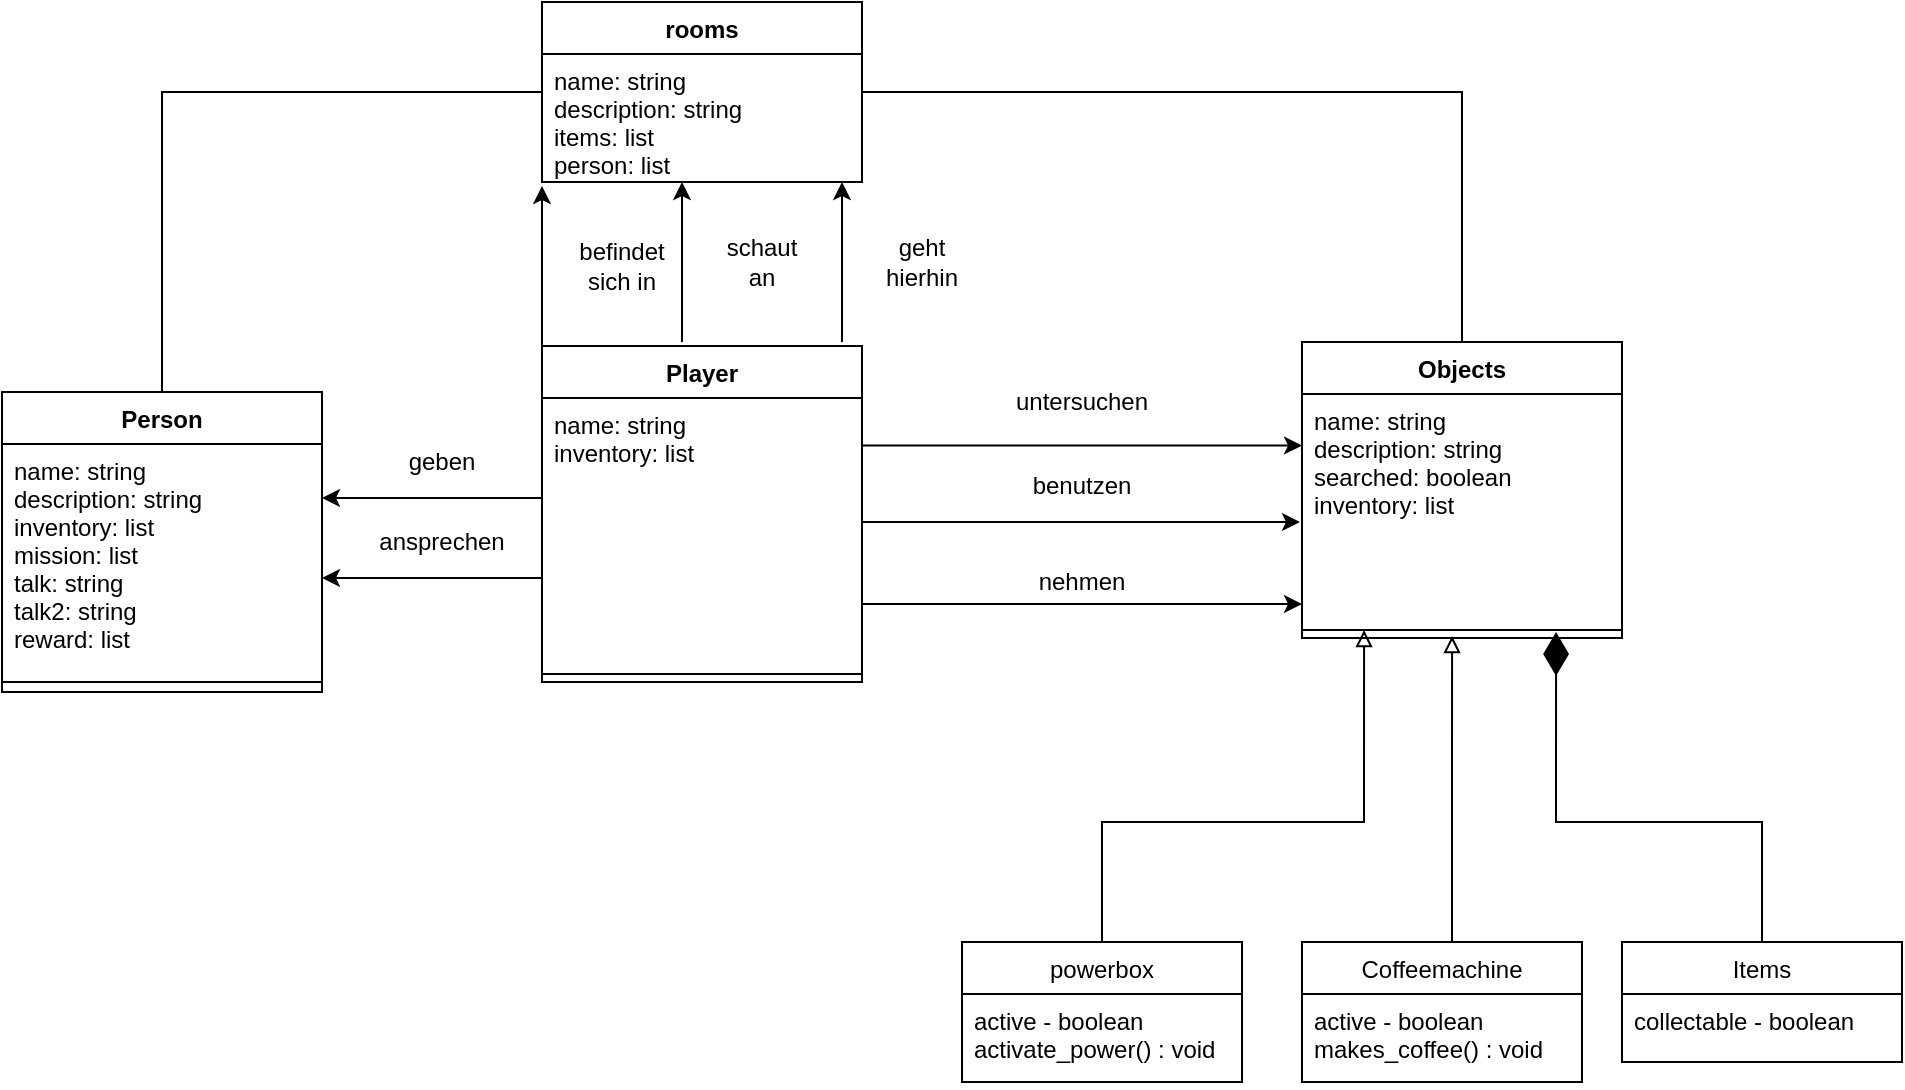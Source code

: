 <mxfile version="15.7.0" type="device"><diagram id="Bym4fQis7MIaf2PZ2h_j" name="Page-1"><mxGraphModel dx="2249" dy="1949" grid="1" gridSize="10" guides="1" tooltips="1" connect="1" arrows="1" fold="1" page="1" pageScale="1" pageWidth="827" pageHeight="1169" math="0" shadow="0"><root><mxCell id="0"/><mxCell id="1" parent="0"/><mxCell id="YmZw7PTwp0WAczeiB3NH-5" value="Person" style="swimlane;fontStyle=1;align=center;verticalAlign=top;childLayout=stackLayout;horizontal=1;startSize=26;horizontalStack=0;resizeParent=1;resizeParentMax=0;resizeLast=0;collapsible=1;marginBottom=0;" parent="1" vertex="1"><mxGeometry x="-160" y="65" width="160" height="150" as="geometry"/></mxCell><mxCell id="YmZw7PTwp0WAczeiB3NH-6" value="name: string&#xA;description: string&#xA;inventory: list&#xA;mission: list&#xA;talk: string&#xA;talk2: string&#xA;reward: list&#xA;" style="text;strokeColor=none;fillColor=none;align=left;verticalAlign=top;spacingLeft=4;spacingRight=4;overflow=hidden;rotatable=0;points=[[0,0.5],[1,0.5]];portConstraint=eastwest;" parent="YmZw7PTwp0WAczeiB3NH-5" vertex="1"><mxGeometry y="26" width="160" height="114" as="geometry"/></mxCell><mxCell id="YmZw7PTwp0WAczeiB3NH-7" value="" style="line;strokeWidth=1;fillColor=none;align=left;verticalAlign=middle;spacingTop=-1;spacingLeft=3;spacingRight=3;rotatable=0;labelPosition=right;points=[];portConstraint=eastwest;" parent="YmZw7PTwp0WAczeiB3NH-5" vertex="1"><mxGeometry y="140" width="160" height="10" as="geometry"/></mxCell><mxCell id="YmZw7PTwp0WAczeiB3NH-11" value="Objects" style="swimlane;fontStyle=1;align=center;verticalAlign=top;childLayout=stackLayout;horizontal=1;startSize=26;horizontalStack=0;resizeParent=1;resizeParentMax=0;resizeLast=0;collapsible=1;marginBottom=0;" parent="1" vertex="1"><mxGeometry x="490" y="40" width="160" height="148" as="geometry"/></mxCell><mxCell id="YmZw7PTwp0WAczeiB3NH-12" value="name: string&#xA;description: string&#xA;searched: boolean&#xA;inventory: list&#xA;" style="text;strokeColor=none;fillColor=none;align=left;verticalAlign=top;spacingLeft=4;spacingRight=4;overflow=hidden;rotatable=0;points=[[0,0.5],[1,0.5]];portConstraint=eastwest;" parent="YmZw7PTwp0WAczeiB3NH-11" vertex="1"><mxGeometry y="26" width="160" height="114" as="geometry"/></mxCell><mxCell id="YmZw7PTwp0WAczeiB3NH-13" value="" style="line;strokeWidth=1;fillColor=none;align=left;verticalAlign=middle;spacingTop=-1;spacingLeft=3;spacingRight=3;rotatable=0;labelPosition=right;points=[];portConstraint=eastwest;" parent="YmZw7PTwp0WAczeiB3NH-11" vertex="1"><mxGeometry y="140" width="160" height="8" as="geometry"/></mxCell><mxCell id="-Vno4L90LV6soZbg79CR-10" style="edgeStyle=orthogonalEdgeStyle;rounded=0;orthogonalLoop=1;jettySize=auto;html=1;entryX=0.5;entryY=0;entryDx=0;entryDy=0;endArrow=none;endFill=0;" edge="1" parent="1" source="YmZw7PTwp0WAczeiB3NH-15" target="YmZw7PTwp0WAczeiB3NH-5"><mxGeometry relative="1" as="geometry"/></mxCell><mxCell id="-Vno4L90LV6soZbg79CR-11" style="edgeStyle=orthogonalEdgeStyle;rounded=0;orthogonalLoop=1;jettySize=auto;html=1;entryX=0.5;entryY=0;entryDx=0;entryDy=0;endArrow=none;endFill=0;" edge="1" parent="1" source="YmZw7PTwp0WAczeiB3NH-15" target="YmZw7PTwp0WAczeiB3NH-11"><mxGeometry relative="1" as="geometry"/></mxCell><mxCell id="YmZw7PTwp0WAczeiB3NH-15" value="rooms" style="swimlane;fontStyle=1;align=center;verticalAlign=top;childLayout=stackLayout;horizontal=1;startSize=26;horizontalStack=0;resizeParent=1;resizeParentMax=0;resizeLast=0;collapsible=1;marginBottom=0;" parent="1" vertex="1"><mxGeometry x="110" y="-130" width="160" height="90" as="geometry"/></mxCell><mxCell id="YmZw7PTwp0WAczeiB3NH-16" value="name: string&#xA;description: string&#xA;items: list&#xA;person: list&#xA;&#xA;" style="text;strokeColor=none;fillColor=none;align=left;verticalAlign=top;spacingLeft=4;spacingRight=4;overflow=hidden;rotatable=0;points=[[0,0.5],[1,0.5]];portConstraint=eastwest;" parent="YmZw7PTwp0WAczeiB3NH-15" vertex="1"><mxGeometry y="26" width="160" height="64" as="geometry"/></mxCell><mxCell id="YmZw7PTwp0WAczeiB3NH-56" style="edgeStyle=orthogonalEdgeStyle;rounded=0;orthogonalLoop=1;jettySize=auto;html=1;" parent="1" edge="1"><mxGeometry relative="1" as="geometry"><mxPoint x="270" y="130" as="sourcePoint"/><mxPoint x="489" y="130" as="targetPoint"/><Array as="points"><mxPoint x="489" y="130"/></Array></mxGeometry></mxCell><mxCell id="YmZw7PTwp0WAczeiB3NH-57" style="edgeStyle=orthogonalEdgeStyle;rounded=0;orthogonalLoop=1;jettySize=auto;html=1;entryX=0;entryY=0.226;entryDx=0;entryDy=0;entryPerimeter=0;" parent="1" target="YmZw7PTwp0WAczeiB3NH-12" edge="1"><mxGeometry relative="1" as="geometry"><mxPoint x="270" y="84.984" as="sourcePoint"/><Array as="points"><mxPoint x="270" y="85"/><mxPoint x="270" y="85"/></Array></mxGeometry></mxCell><mxCell id="YmZw7PTwp0WAczeiB3NH-64" style="edgeStyle=orthogonalEdgeStyle;rounded=0;orthogonalLoop=1;jettySize=auto;html=1;" parent="1" edge="1"><mxGeometry relative="1" as="geometry"><mxPoint x="260" y="-40" as="targetPoint"/><mxPoint x="260" y="40" as="sourcePoint"/></mxGeometry></mxCell><mxCell id="YmZw7PTwp0WAczeiB3NH-35" style="edgeStyle=orthogonalEdgeStyle;rounded=0;orthogonalLoop=1;jettySize=auto;html=1;entryX=0.469;entryY=1.115;entryDx=0;entryDy=0;entryPerimeter=0;endArrow=block;endFill=0;" parent="1" source="YmZw7PTwp0WAczeiB3NH-31" edge="1"><mxGeometry relative="1" as="geometry"><Array as="points"><mxPoint x="565" y="270"/><mxPoint x="565" y="270"/></Array><mxPoint x="565.04" y="186.99" as="targetPoint"/></mxGeometry></mxCell><mxCell id="YmZw7PTwp0WAczeiB3NH-31" value="Coffeemachine" style="swimlane;fontStyle=0;childLayout=stackLayout;horizontal=1;startSize=26;fillColor=none;horizontalStack=0;resizeParent=1;resizeParentMax=0;resizeLast=0;collapsible=1;marginBottom=0;" parent="1" vertex="1"><mxGeometry x="490" y="340" width="140" height="70" as="geometry"><mxRectangle x="450" y="340" width="110" height="26" as="alternateBounds"/></mxGeometry></mxCell><mxCell id="YmZw7PTwp0WAczeiB3NH-32" value="active - boolean&#xA;makes_coffee() : void&#xA;" style="text;strokeColor=none;fillColor=none;align=left;verticalAlign=top;spacingLeft=4;spacingRight=4;overflow=hidden;rotatable=0;points=[[0,0.5],[1,0.5]];portConstraint=eastwest;" parent="YmZw7PTwp0WAczeiB3NH-31" vertex="1"><mxGeometry y="26" width="140" height="44" as="geometry"/></mxCell><mxCell id="YmZw7PTwp0WAczeiB3NH-42" style="edgeStyle=orthogonalEdgeStyle;rounded=0;orthogonalLoop=1;jettySize=auto;html=1;entryX=0.794;entryY=1.038;entryDx=0;entryDy=0;entryPerimeter=0;endArrow=diamondThin;endFill=1;endSize=19;" parent="1" source="YmZw7PTwp0WAczeiB3NH-38" edge="1"><mxGeometry relative="1" as="geometry"><mxPoint x="617.04" y="184.988" as="targetPoint"/><Array as="points"><mxPoint x="720" y="280"/><mxPoint x="617" y="280"/></Array></mxGeometry></mxCell><mxCell id="YmZw7PTwp0WAczeiB3NH-38" value="Items" style="swimlane;fontStyle=0;childLayout=stackLayout;horizontal=1;startSize=26;fillColor=none;horizontalStack=0;resizeParent=1;resizeParentMax=0;resizeLast=0;collapsible=1;marginBottom=0;" parent="1" vertex="1"><mxGeometry x="650" y="340" width="140" height="60" as="geometry"><mxRectangle x="450" y="340" width="110" height="26" as="alternateBounds"/></mxGeometry></mxCell><mxCell id="YmZw7PTwp0WAczeiB3NH-39" value="collectable - boolean&#xA;" style="text;strokeColor=none;fillColor=none;align=left;verticalAlign=top;spacingLeft=4;spacingRight=4;overflow=hidden;rotatable=0;points=[[0,0.5],[1,0.5]];portConstraint=eastwest;" parent="YmZw7PTwp0WAczeiB3NH-38" vertex="1"><mxGeometry y="26" width="140" height="34" as="geometry"/></mxCell><mxCell id="YmZw7PTwp0WAczeiB3NH-55" style="edgeStyle=orthogonalEdgeStyle;rounded=0;orthogonalLoop=1;jettySize=auto;html=1;entryX=0.194;entryY=1;entryDx=0;entryDy=0;entryPerimeter=0;endArrow=block;endFill=0;" parent="1" source="YmZw7PTwp0WAczeiB3NH-43" edge="1"><mxGeometry relative="1" as="geometry"><mxPoint x="521.04" y="184" as="targetPoint"/><Array as="points"><mxPoint x="390" y="280"/><mxPoint x="521" y="280"/></Array></mxGeometry></mxCell><mxCell id="YmZw7PTwp0WAczeiB3NH-43" value="powerbox" style="swimlane;fontStyle=0;childLayout=stackLayout;horizontal=1;startSize=26;fillColor=none;horizontalStack=0;resizeParent=1;resizeParentMax=0;resizeLast=0;collapsible=1;marginBottom=0;" parent="1" vertex="1"><mxGeometry x="320" y="340" width="140" height="70" as="geometry"><mxRectangle x="450" y="340" width="110" height="26" as="alternateBounds"/></mxGeometry></mxCell><mxCell id="YmZw7PTwp0WAczeiB3NH-49" value="active - boolean&#xA;activate_power() : void&#xA;" style="text;strokeColor=none;fillColor=none;align=left;verticalAlign=top;spacingLeft=4;spacingRight=4;overflow=hidden;rotatable=0;points=[[0,0.5],[1,0.5]];portConstraint=eastwest;" parent="YmZw7PTwp0WAczeiB3NH-43" vertex="1"><mxGeometry y="26" width="140" height="44" as="geometry"/></mxCell><mxCell id="YmZw7PTwp0WAczeiB3NH-58" style="edgeStyle=orthogonalEdgeStyle;rounded=0;orthogonalLoop=1;jettySize=auto;html=1;entryX=0;entryY=0.5;entryDx=0;entryDy=0;" parent="1" edge="1"><mxGeometry relative="1" as="geometry"><mxPoint x="270" y="171" as="sourcePoint"/><Array as="points"><mxPoint x="320" y="171"/><mxPoint x="320" y="171"/></Array><mxPoint x="490" y="171" as="targetPoint"/></mxGeometry></mxCell><mxCell id="YmZw7PTwp0WAczeiB3NH-60" value="benutzen" style="text;html=1;strokeColor=none;fillColor=none;align=center;verticalAlign=middle;whiteSpace=wrap;rounded=0;" parent="1" vertex="1"><mxGeometry x="360" y="102" width="40" height="20" as="geometry"/></mxCell><mxCell id="YmZw7PTwp0WAczeiB3NH-61" value="nehmen" style="text;html=1;strokeColor=none;fillColor=none;align=center;verticalAlign=middle;whiteSpace=wrap;rounded=0;" parent="1" vertex="1"><mxGeometry x="360" y="150" width="40" height="20" as="geometry"/></mxCell><mxCell id="YmZw7PTwp0WAczeiB3NH-62" style="edgeStyle=orthogonalEdgeStyle;rounded=0;orthogonalLoop=1;jettySize=auto;html=1;" parent="1" edge="1"><mxGeometry relative="1" as="geometry"><mxPoint y="158" as="targetPoint"/><mxPoint x="110" y="158" as="sourcePoint"/></mxGeometry></mxCell><mxCell id="YmZw7PTwp0WAczeiB3NH-63" value="ansprechen" style="text;html=1;strokeColor=none;fillColor=none;align=center;verticalAlign=middle;whiteSpace=wrap;rounded=0;" parent="1" vertex="1"><mxGeometry x="40" y="130" width="40" height="20" as="geometry"/></mxCell><mxCell id="YmZw7PTwp0WAczeiB3NH-65" value="geht hierhin" style="text;html=1;strokeColor=none;fillColor=none;align=center;verticalAlign=middle;whiteSpace=wrap;rounded=0;" parent="1" vertex="1"><mxGeometry x="280" y="-10" width="40" height="20" as="geometry"/></mxCell><mxCell id="YmZw7PTwp0WAczeiB3NH-68" value="Player" style="swimlane;fontStyle=1;align=center;verticalAlign=top;childLayout=stackLayout;horizontal=1;startSize=26;horizontalStack=0;resizeParent=1;resizeParentMax=0;resizeLast=0;collapsible=1;marginBottom=0;" parent="1" vertex="1"><mxGeometry x="110" y="42" width="160" height="168" as="geometry"/></mxCell><mxCell id="YmZw7PTwp0WAczeiB3NH-69" value="name: string&#xA;inventory: list&#xA;&#xA;" style="text;strokeColor=none;fillColor=none;align=left;verticalAlign=top;spacingLeft=4;spacingRight=4;overflow=hidden;rotatable=0;points=[[0,0.5],[1,0.5]];portConstraint=eastwest;" parent="YmZw7PTwp0WAczeiB3NH-68" vertex="1"><mxGeometry y="26" width="160" height="134" as="geometry"/></mxCell><mxCell id="YmZw7PTwp0WAczeiB3NH-70" value="" style="line;strokeWidth=1;fillColor=none;align=left;verticalAlign=middle;spacingTop=-1;spacingLeft=3;spacingRight=3;rotatable=0;labelPosition=right;points=[];portConstraint=eastwest;" parent="YmZw7PTwp0WAczeiB3NH-68" vertex="1"><mxGeometry y="160" width="160" height="8" as="geometry"/></mxCell><mxCell id="-Vno4L90LV6soZbg79CR-1" style="edgeStyle=orthogonalEdgeStyle;rounded=0;orthogonalLoop=1;jettySize=auto;html=1;" edge="1" parent="1"><mxGeometry relative="1" as="geometry"><mxPoint x="180" y="-40" as="targetPoint"/><mxPoint x="180" y="40" as="sourcePoint"/></mxGeometry></mxCell><mxCell id="-Vno4L90LV6soZbg79CR-2" value="schaut an" style="text;html=1;strokeColor=none;fillColor=none;align=center;verticalAlign=middle;whiteSpace=wrap;rounded=0;" vertex="1" parent="1"><mxGeometry x="200" y="-10" width="40" height="20" as="geometry"/></mxCell><mxCell id="-Vno4L90LV6soZbg79CR-6" style="edgeStyle=orthogonalEdgeStyle;rounded=0;orthogonalLoop=1;jettySize=auto;html=1;" edge="1" parent="1"><mxGeometry relative="1" as="geometry"><mxPoint y="118" as="targetPoint"/><mxPoint x="110" y="118" as="sourcePoint"/></mxGeometry></mxCell><mxCell id="-Vno4L90LV6soZbg79CR-7" value="geben" style="text;html=1;strokeColor=none;fillColor=none;align=center;verticalAlign=middle;whiteSpace=wrap;rounded=0;" vertex="1" parent="1"><mxGeometry x="40" y="90" width="40" height="20" as="geometry"/></mxCell><mxCell id="-Vno4L90LV6soZbg79CR-8" value="untersuchen" style="text;html=1;strokeColor=none;fillColor=none;align=center;verticalAlign=middle;whiteSpace=wrap;rounded=0;" vertex="1" parent="1"><mxGeometry x="360" y="60" width="40" height="20" as="geometry"/></mxCell><mxCell id="-Vno4L90LV6soZbg79CR-12" style="edgeStyle=orthogonalEdgeStyle;rounded=0;orthogonalLoop=1;jettySize=auto;html=1;" edge="1" parent="1"><mxGeometry relative="1" as="geometry"><mxPoint x="110" y="-38" as="targetPoint"/><mxPoint x="110" y="42" as="sourcePoint"/></mxGeometry></mxCell><mxCell id="-Vno4L90LV6soZbg79CR-13" value="&lt;div&gt;befindet sich in&lt;/div&gt;" style="text;html=1;strokeColor=none;fillColor=none;align=center;verticalAlign=middle;whiteSpace=wrap;rounded=0;" vertex="1" parent="1"><mxGeometry x="130" y="-8" width="40" height="20" as="geometry"/></mxCell></root></mxGraphModel></diagram></mxfile>